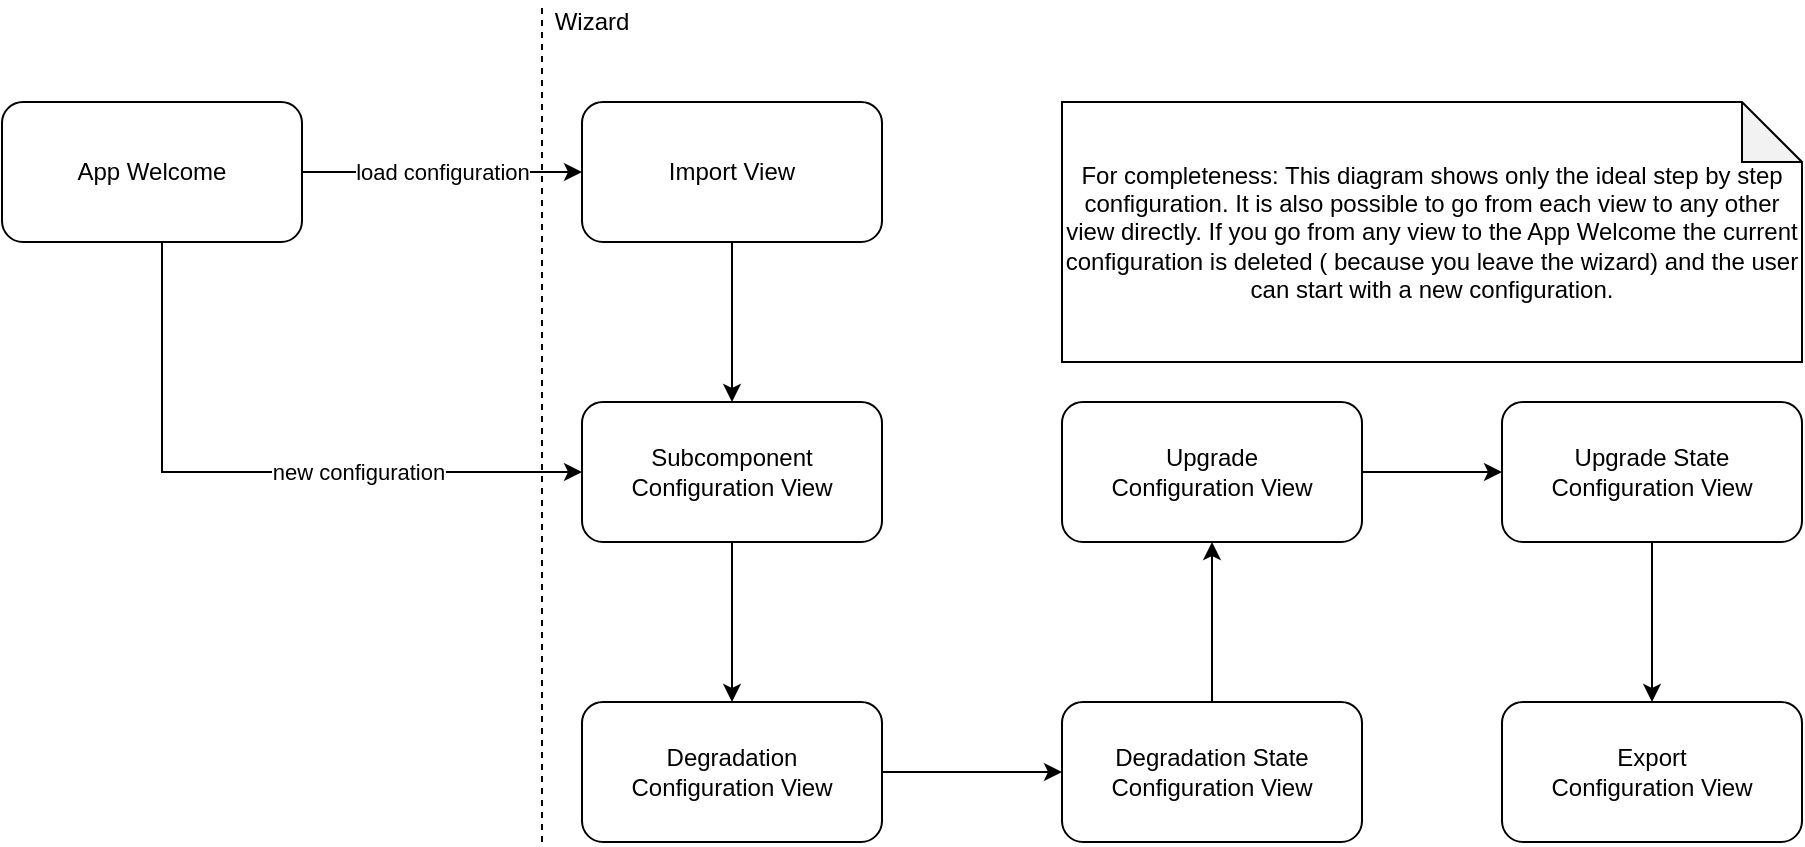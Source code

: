 <mxfile version="13.9.9" type="device"><diagram id="z4Nh9p9OeazLXCTPFiCe" name="Seite-1"><mxGraphModel dx="1422" dy="822" grid="1" gridSize="10" guides="1" tooltips="1" connect="1" arrows="1" fold="1" page="1" pageScale="1" pageWidth="1169" pageHeight="827" math="0" shadow="0"><root><mxCell id="0"/><mxCell id="1" parent="0"/><mxCell id="eY4wyhqh4XfQ0EduOTYf-26" value="For completeness: This diagram shows only the ideal step by step configuration. It is also possible to go from each view to any other view directly. If you go from any view to the App Welcome the current configuration is deleted ( because you leave the wizard) and the user can start with a new configuration." style="shape=note;whiteSpace=wrap;html=1;backgroundOutline=1;darkOpacity=0.05;" parent="1" vertex="1"><mxGeometry x="550" y="90" width="370" height="130" as="geometry"/></mxCell><mxCell id="5nD19Ww6pmTTqdJ__jSH-8" style="edgeStyle=orthogonalEdgeStyle;rounded=0;orthogonalLoop=1;jettySize=auto;html=1;" edge="1" parent="1" source="5nD19Ww6pmTTqdJ__jSH-1" target="5nD19Ww6pmTTqdJ__jSH-2"><mxGeometry relative="1" as="geometry"/></mxCell><mxCell id="5nD19Ww6pmTTqdJ__jSH-9" value="load configuration" style="edgeLabel;html=1;align=center;verticalAlign=middle;resizable=0;points=[];" vertex="1" connectable="0" parent="5nD19Ww6pmTTqdJ__jSH-8"><mxGeometry x="0.329" y="-1" relative="1" as="geometry"><mxPoint x="-23" y="-1" as="offset"/></mxGeometry></mxCell><mxCell id="5nD19Ww6pmTTqdJ__jSH-10" style="edgeStyle=orthogonalEdgeStyle;rounded=0;orthogonalLoop=1;jettySize=auto;html=1;entryX=0;entryY=0.5;entryDx=0;entryDy=0;" edge="1" parent="1" source="5nD19Ww6pmTTqdJ__jSH-1" target="5nD19Ww6pmTTqdJ__jSH-3"><mxGeometry relative="1" as="geometry"><Array as="points"><mxPoint x="100" y="275"/></Array></mxGeometry></mxCell><mxCell id="5nD19Ww6pmTTqdJ__jSH-11" value="new configuration" style="edgeLabel;html=1;align=center;verticalAlign=middle;resizable=0;points=[];" vertex="1" connectable="0" parent="5nD19Ww6pmTTqdJ__jSH-10"><mxGeometry x="0.594" y="1" relative="1" as="geometry"><mxPoint x="-46" y="1" as="offset"/></mxGeometry></mxCell><mxCell id="5nD19Ww6pmTTqdJ__jSH-1" value="App Welcome" style="rounded=1;whiteSpace=wrap;html=1;" vertex="1" parent="1"><mxGeometry x="20" y="90" width="150" height="70" as="geometry"/></mxCell><mxCell id="5nD19Ww6pmTTqdJ__jSH-12" style="edgeStyle=orthogonalEdgeStyle;rounded=0;orthogonalLoop=1;jettySize=auto;html=1;" edge="1" parent="1" source="5nD19Ww6pmTTqdJ__jSH-2" target="5nD19Ww6pmTTqdJ__jSH-3"><mxGeometry relative="1" as="geometry"/></mxCell><mxCell id="5nD19Ww6pmTTqdJ__jSH-2" value="Import View" style="rounded=1;whiteSpace=wrap;html=1;" vertex="1" parent="1"><mxGeometry x="310" y="90" width="150" height="70" as="geometry"/></mxCell><mxCell id="5nD19Ww6pmTTqdJ__jSH-16" style="edgeStyle=orthogonalEdgeStyle;rounded=0;orthogonalLoop=1;jettySize=auto;html=1;" edge="1" parent="1" source="5nD19Ww6pmTTqdJ__jSH-3" target="5nD19Ww6pmTTqdJ__jSH-4"><mxGeometry relative="1" as="geometry"/></mxCell><mxCell id="5nD19Ww6pmTTqdJ__jSH-3" value="Subcomponent&lt;br&gt;Configuration View" style="rounded=1;whiteSpace=wrap;html=1;" vertex="1" parent="1"><mxGeometry x="310" y="240" width="150" height="70" as="geometry"/></mxCell><mxCell id="5nD19Ww6pmTTqdJ__jSH-19" style="edgeStyle=orthogonalEdgeStyle;rounded=0;orthogonalLoop=1;jettySize=auto;html=1;" edge="1" parent="1" source="5nD19Ww6pmTTqdJ__jSH-4" target="5nD19Ww6pmTTqdJ__jSH-17"><mxGeometry relative="1" as="geometry"/></mxCell><mxCell id="5nD19Ww6pmTTqdJ__jSH-4" value="Degradation&lt;br&gt;Configuration View" style="rounded=1;whiteSpace=wrap;html=1;" vertex="1" parent="1"><mxGeometry x="310" y="390" width="150" height="70" as="geometry"/></mxCell><mxCell id="5nD19Ww6pmTTqdJ__jSH-5" value="Export&lt;br&gt;Configuration View" style="rounded=1;whiteSpace=wrap;html=1;" vertex="1" parent="1"><mxGeometry x="770" y="390" width="150" height="70" as="geometry"/></mxCell><mxCell id="5nD19Ww6pmTTqdJ__jSH-21" style="edgeStyle=orthogonalEdgeStyle;rounded=0;orthogonalLoop=1;jettySize=auto;html=1;" edge="1" parent="1" source="5nD19Ww6pmTTqdJ__jSH-6" target="5nD19Ww6pmTTqdJ__jSH-18"><mxGeometry relative="1" as="geometry"/></mxCell><mxCell id="5nD19Ww6pmTTqdJ__jSH-6" value="Upgrade &lt;br&gt;Configuration View" style="rounded=1;whiteSpace=wrap;html=1;" vertex="1" parent="1"><mxGeometry x="550" y="240" width="150" height="70" as="geometry"/></mxCell><mxCell id="5nD19Ww6pmTTqdJ__jSH-13" value="" style="endArrow=none;dashed=1;html=1;entryX=0;entryY=0;entryDx=0;entryDy=0;" edge="1" parent="1" target="5nD19Ww6pmTTqdJ__jSH-15"><mxGeometry width="50" height="50" relative="1" as="geometry"><mxPoint x="290" y="460" as="sourcePoint"/><mxPoint x="320" y="530" as="targetPoint"/></mxGeometry></mxCell><mxCell id="5nD19Ww6pmTTqdJ__jSH-15" value="Wizard" style="text;html=1;strokeColor=none;fillColor=none;align=center;verticalAlign=middle;whiteSpace=wrap;rounded=0;" vertex="1" parent="1"><mxGeometry x="290" y="40" width="50" height="20" as="geometry"/></mxCell><mxCell id="5nD19Ww6pmTTqdJ__jSH-20" style="edgeStyle=orthogonalEdgeStyle;rounded=0;orthogonalLoop=1;jettySize=auto;html=1;" edge="1" parent="1" source="5nD19Ww6pmTTqdJ__jSH-17" target="5nD19Ww6pmTTqdJ__jSH-6"><mxGeometry relative="1" as="geometry"/></mxCell><mxCell id="5nD19Ww6pmTTqdJ__jSH-17" value="Degradation State&lt;br&gt;Configuration View" style="rounded=1;whiteSpace=wrap;html=1;" vertex="1" parent="1"><mxGeometry x="550" y="390" width="150" height="70" as="geometry"/></mxCell><mxCell id="5nD19Ww6pmTTqdJ__jSH-22" style="edgeStyle=orthogonalEdgeStyle;rounded=0;orthogonalLoop=1;jettySize=auto;html=1;" edge="1" parent="1" source="5nD19Ww6pmTTqdJ__jSH-18" target="5nD19Ww6pmTTqdJ__jSH-5"><mxGeometry relative="1" as="geometry"/></mxCell><mxCell id="5nD19Ww6pmTTqdJ__jSH-18" value="Upgrade State&lt;br&gt;Configuration View" style="rounded=1;whiteSpace=wrap;html=1;" vertex="1" parent="1"><mxGeometry x="770" y="240" width="150" height="70" as="geometry"/></mxCell></root></mxGraphModel></diagram></mxfile>